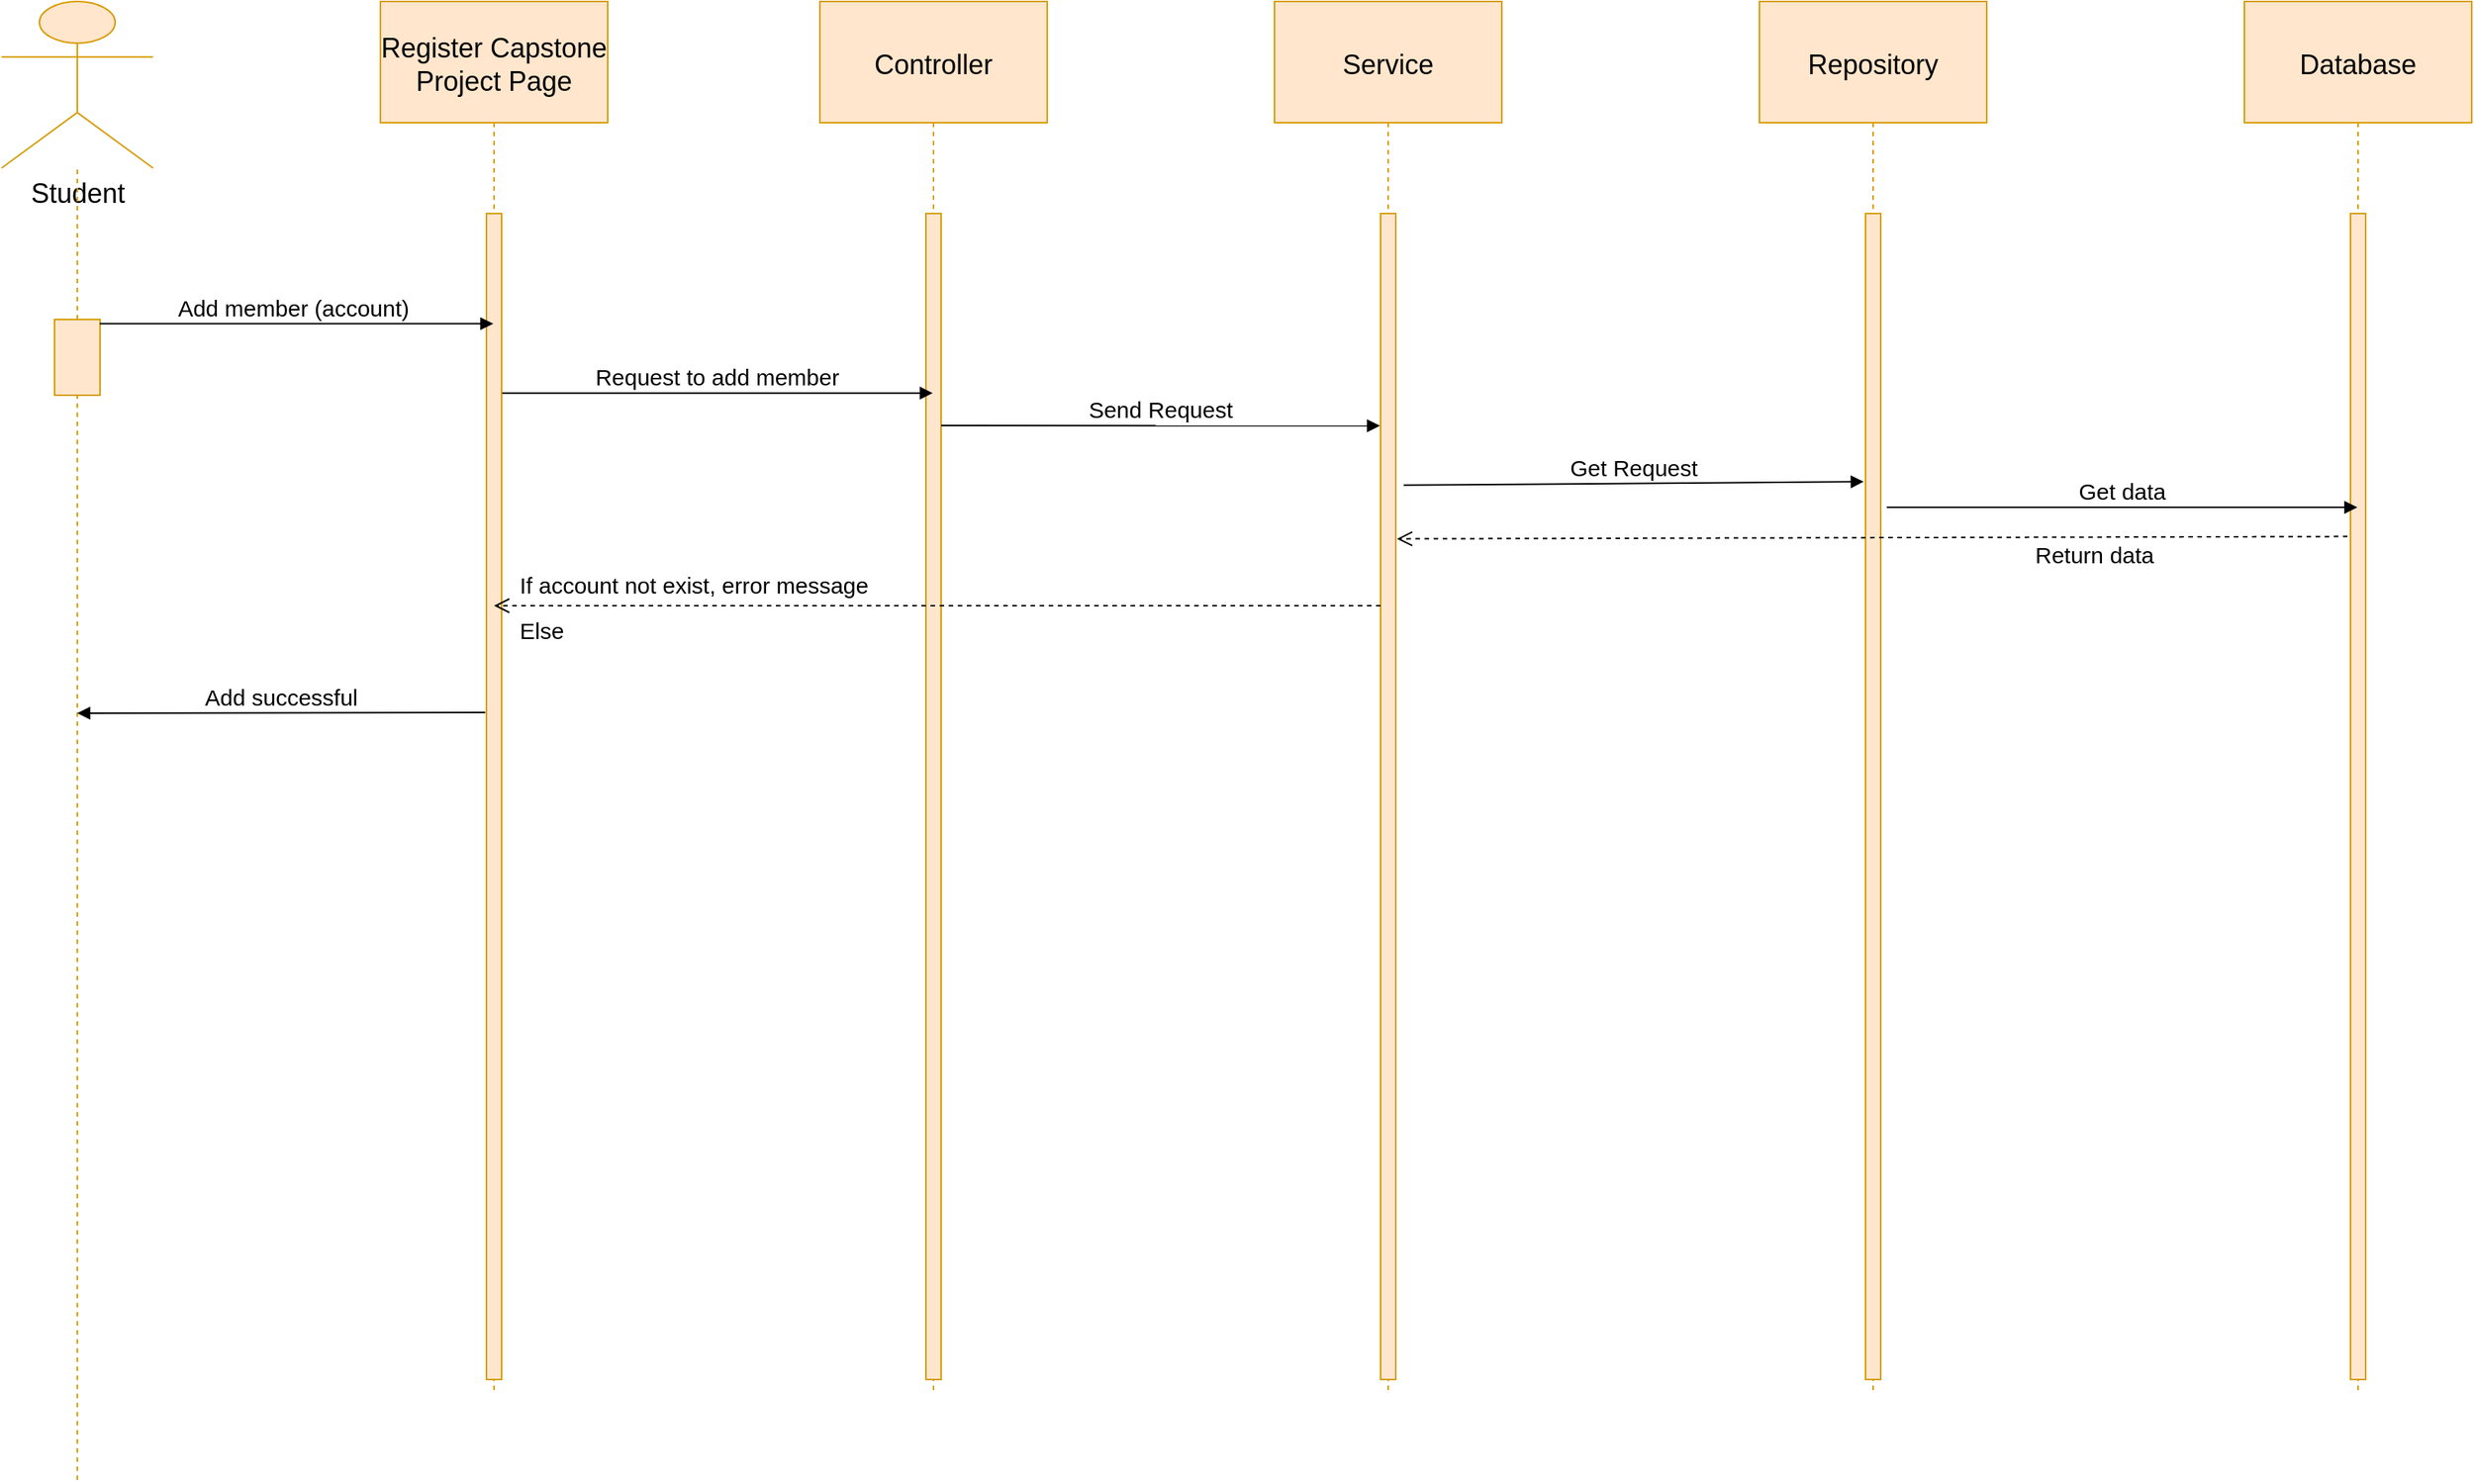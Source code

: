 <mxfile version="14.1.1" type="device"><diagram id="B38-emKecP2r2QD2jeig" name="Page-1"><mxGraphModel dx="2486" dy="1224" grid="1" gridSize="10" guides="1" tooltips="1" connect="1" arrows="1" fold="1" page="1" pageScale="1" pageWidth="3300" pageHeight="4681" math="0" shadow="0"><root><mxCell id="0"/><mxCell id="1" parent="0"/><mxCell id="ShNSa6XF6X81Qhm9antR-3" value="&lt;font style=&quot;font-size: 18px&quot;&gt;Student&lt;br&gt;&lt;/font&gt;" style="shape=umlActor;verticalLabelPosition=bottom;verticalAlign=top;html=1;outlineConnect=0;fillColor=#ffe6cc;strokeColor=#d79b00;" parent="1" vertex="1"><mxGeometry x="70" y="40" width="100" height="110" as="geometry"/></mxCell><mxCell id="ShNSa6XF6X81Qhm9antR-4" value="" style="endArrow=none;dashed=1;html=1;fillColor=#ffe6cc;strokeColor=#d79b00;" parent="1" source="ShNSa6XF6X81Qhm9antR-5" target="ShNSa6XF6X81Qhm9antR-3" edge="1"><mxGeometry width="50" height="50" relative="1" as="geometry"><mxPoint x="120" y="1016.4" as="sourcePoint"/><mxPoint x="900" y="420" as="targetPoint"/></mxGeometry></mxCell><mxCell id="ShNSa6XF6X81Qhm9antR-5" value="" style="rounded=0;whiteSpace=wrap;html=1;fillColor=#ffe6cc;strokeColor=#d79b00;" parent="1" vertex="1"><mxGeometry x="105" y="250" width="30" height="50" as="geometry"/></mxCell><mxCell id="ShNSa6XF6X81Qhm9antR-6" value="" style="endArrow=none;dashed=1;html=1;fillColor=#ffe6cc;strokeColor=#d79b00;" parent="1" target="ShNSa6XF6X81Qhm9antR-5" edge="1"><mxGeometry width="50" height="50" relative="1" as="geometry"><mxPoint x="120" y="1016.4" as="sourcePoint"/><mxPoint x="120" y="150" as="targetPoint"/></mxGeometry></mxCell><mxCell id="ShNSa6XF6X81Qhm9antR-7" value="Register Capstone&#10;Project Page" style="shape=umlLifeline;perimeter=lifelinePerimeter;container=1;collapsible=0;recursiveResize=0;rounded=0;shadow=0;strokeWidth=1;fillColor=#ffe6cc;strokeColor=#d79b00;size=80;fontSize=18;" parent="1" vertex="1"><mxGeometry x="320" y="40" width="150" height="920" as="geometry"/></mxCell><mxCell id="ShNSa6XF6X81Qhm9antR-8" value="" style="points=[];perimeter=orthogonalPerimeter;rounded=0;shadow=0;strokeWidth=1;fillColor=#ffe6cc;strokeColor=#d79b00;" parent="ShNSa6XF6X81Qhm9antR-7" vertex="1"><mxGeometry x="70" y="140" width="10" height="770" as="geometry"/></mxCell><mxCell id="EyevMPBqrBJcLAEIb9HR-1" value="Add successful" style="verticalAlign=bottom;endArrow=block;shadow=0;strokeWidth=1;fontSize=15;exitX=-0.08;exitY=0.428;exitDx=0;exitDy=0;exitPerimeter=0;" edge="1" parent="ShNSa6XF6X81Qhm9antR-7" source="ShNSa6XF6X81Qhm9antR-8"><mxGeometry relative="1" as="geometry"><mxPoint x="380" y="290" as="sourcePoint"/><mxPoint x="-200" y="470" as="targetPoint"/></mxGeometry></mxCell><mxCell id="ShNSa6XF6X81Qhm9antR-9" value="Controller" style="shape=umlLifeline;perimeter=lifelinePerimeter;container=1;collapsible=0;recursiveResize=0;rounded=0;shadow=0;strokeWidth=1;fillColor=#ffe6cc;strokeColor=#d79b00;size=80;fontSize=18;" parent="1" vertex="1"><mxGeometry x="610" y="40" width="150" height="920" as="geometry"/></mxCell><mxCell id="ShNSa6XF6X81Qhm9antR-10" value="" style="points=[];perimeter=orthogonalPerimeter;rounded=0;shadow=0;strokeWidth=1;fillColor=#ffe6cc;strokeColor=#d79b00;" parent="ShNSa6XF6X81Qhm9antR-9" vertex="1"><mxGeometry x="70" y="140" width="10" height="770" as="geometry"/></mxCell><mxCell id="ShNSa6XF6X81Qhm9antR-11" value="Service" style="shape=umlLifeline;perimeter=lifelinePerimeter;container=1;collapsible=0;recursiveResize=0;rounded=0;shadow=0;strokeWidth=1;fillColor=#ffe6cc;strokeColor=#d79b00;size=80;fontSize=18;" parent="1" vertex="1"><mxGeometry x="910" y="40" width="150" height="920" as="geometry"/></mxCell><mxCell id="ShNSa6XF6X81Qhm9antR-12" value="" style="points=[];perimeter=orthogonalPerimeter;rounded=0;shadow=0;strokeWidth=1;fillColor=#ffe6cc;strokeColor=#d79b00;" parent="ShNSa6XF6X81Qhm9antR-11" vertex="1"><mxGeometry x="70" y="140" width="10" height="770" as="geometry"/></mxCell><mxCell id="ShNSa6XF6X81Qhm9antR-13" value="Repository" style="shape=umlLifeline;perimeter=lifelinePerimeter;container=1;collapsible=0;recursiveResize=0;rounded=0;shadow=0;strokeWidth=1;fillColor=#ffe6cc;strokeColor=#d79b00;size=80;fontSize=18;" parent="1" vertex="1"><mxGeometry x="1230" y="40" width="150" height="920" as="geometry"/></mxCell><mxCell id="ShNSa6XF6X81Qhm9antR-14" value="" style="points=[];perimeter=orthogonalPerimeter;rounded=0;shadow=0;strokeWidth=1;fillColor=#ffe6cc;strokeColor=#d79b00;" parent="ShNSa6XF6X81Qhm9antR-13" vertex="1"><mxGeometry x="70" y="140" width="10" height="770" as="geometry"/></mxCell><mxCell id="ShNSa6XF6X81Qhm9antR-15" value="Add member (account) " style="verticalAlign=bottom;endArrow=block;shadow=0;strokeWidth=1;fontSize=15;exitX=0.994;exitY=0.055;exitDx=0;exitDy=0;exitPerimeter=0;" parent="1" source="ShNSa6XF6X81Qhm9antR-5" target="ShNSa6XF6X81Qhm9antR-7" edge="1"><mxGeometry relative="1" as="geometry"><mxPoint x="177" y="280" as="sourcePoint"/><mxPoint x="386.81" y="280.06" as="targetPoint"/></mxGeometry></mxCell><mxCell id="ShNSa6XF6X81Qhm9antR-16" value="Request to add member" style="verticalAlign=bottom;endArrow=block;shadow=0;strokeWidth=1;fontSize=15;exitX=1.04;exitY=0.154;exitDx=0;exitDy=0;exitPerimeter=0;" parent="1" source="ShNSa6XF6X81Qhm9antR-8" target="ShNSa6XF6X81Qhm9antR-9" edge="1"><mxGeometry relative="1" as="geometry"><mxPoint x="400" y="278" as="sourcePoint"/><mxPoint x="396.81" y="290.06" as="targetPoint"/></mxGeometry></mxCell><mxCell id="ShNSa6XF6X81Qhm9antR-17" value="Send Request" style="verticalAlign=bottom;endArrow=block;shadow=0;strokeWidth=1;fontSize=15;entryX=-0.039;entryY=0.182;entryDx=0;entryDy=0;entryPerimeter=0;" parent="1" target="ShNSa6XF6X81Qhm9antR-12" edge="1"><mxGeometry relative="1" as="geometry"><mxPoint x="690" y="320" as="sourcePoint"/><mxPoint x="687.21" y="287.79" as="targetPoint"/></mxGeometry></mxCell><mxCell id="ShNSa6XF6X81Qhm9antR-18" value="Get Request" style="verticalAlign=bottom;endArrow=block;shadow=0;strokeWidth=1;fontSize=15;entryX=-0.119;entryY=0.23;entryDx=0;entryDy=0;entryPerimeter=0;exitX=1.521;exitY=0.233;exitDx=0;exitDy=0;exitPerimeter=0;" parent="1" source="ShNSa6XF6X81Qhm9antR-12" target="ShNSa6XF6X81Qhm9antR-14" edge="1"><mxGeometry relative="1" as="geometry"><mxPoint x="420" y="298" as="sourcePoint"/><mxPoint x="697.21" y="297.79" as="targetPoint"/></mxGeometry></mxCell><mxCell id="ShNSa6XF6X81Qhm9antR-23" value="" style="verticalAlign=bottom;endArrow=open;dashed=1;endSize=8;shadow=0;strokeWidth=1;" parent="1" target="ShNSa6XF6X81Qhm9antR-7" edge="1"><mxGeometry relative="1" as="geometry"><mxPoint x="994.5" y="416.38" as="targetPoint"/><mxPoint x="980" y="439" as="sourcePoint"/></mxGeometry></mxCell><mxCell id="ShNSa6XF6X81Qhm9antR-24" value="&lt;div style=&quot;text-align: center&quot;&gt;&lt;font face=&quot;helvetica&quot;&gt;&lt;span style=&quot;font-size: 15px ; background-color: rgb(255 , 255 , 255)&quot;&gt;If account not exist, error message&lt;/span&gt;&lt;/font&gt;&lt;/div&gt;" style="text;whiteSpace=wrap;html=1;" parent="1" vertex="1"><mxGeometry x="410" y="410" width="240" height="30" as="geometry"/></mxCell><mxCell id="ShNSa6XF6X81Qhm9antR-25" value="&lt;span style=&quot;color: rgb(0 , 0 , 0) ; font-family: &amp;#34;helvetica&amp;#34; ; font-size: 15px ; font-style: normal ; font-weight: 400 ; letter-spacing: normal ; text-align: center ; text-indent: 0px ; text-transform: none ; word-spacing: 0px ; background-color: rgb(255 , 255 , 255) ; display: inline ; float: none&quot;&gt;Else&lt;/span&gt;" style="text;whiteSpace=wrap;html=1;" parent="1" vertex="1"><mxGeometry x="410" y="440" width="240" height="30" as="geometry"/></mxCell><mxCell id="e0j7el3kfOPMY3_jeO5p-1" value="Database" style="shape=umlLifeline;perimeter=lifelinePerimeter;container=1;collapsible=0;recursiveResize=0;rounded=0;shadow=0;strokeWidth=1;fillColor=#ffe6cc;strokeColor=#d79b00;size=80;fontSize=18;" parent="1" vertex="1"><mxGeometry x="1550" y="40" width="150" height="920" as="geometry"/></mxCell><mxCell id="e0j7el3kfOPMY3_jeO5p-2" value="" style="points=[];perimeter=orthogonalPerimeter;rounded=0;shadow=0;strokeWidth=1;fillColor=#ffe6cc;strokeColor=#d79b00;" parent="e0j7el3kfOPMY3_jeO5p-1" vertex="1"><mxGeometry x="70" y="140" width="10" height="770" as="geometry"/></mxCell><mxCell id="e0j7el3kfOPMY3_jeO5p-3" value="Get data" style="verticalAlign=bottom;endArrow=block;shadow=0;strokeWidth=1;fontSize=15;exitX=1.4;exitY=0.252;exitDx=0;exitDy=0;exitPerimeter=0;" parent="1" source="ShNSa6XF6X81Qhm9antR-14" target="e0j7el3kfOPMY3_jeO5p-1" edge="1"><mxGeometry relative="1" as="geometry"><mxPoint x="1005.21" y="369.41" as="sourcePoint"/><mxPoint x="1308.81" y="367.1" as="targetPoint"/></mxGeometry></mxCell><mxCell id="e0j7el3kfOPMY3_jeO5p-4" value="" style="verticalAlign=bottom;endArrow=open;dashed=1;endSize=8;shadow=0;strokeWidth=1;exitX=-0.2;exitY=0.277;exitDx=0;exitDy=0;exitPerimeter=0;entryX=1.08;entryY=0.279;entryDx=0;entryDy=0;entryPerimeter=0;" parent="1" source="e0j7el3kfOPMY3_jeO5p-2" target="ShNSa6XF6X81Qhm9antR-12" edge="1"><mxGeometry relative="1" as="geometry"><mxPoint x="994.5" y="416.38" as="targetPoint"/><mxPoint x="1307.61" y="416.38" as="sourcePoint"/></mxGeometry></mxCell><mxCell id="e0j7el3kfOPMY3_jeO5p-5" value="&lt;span style=&quot;color: rgb(0 , 0 , 0) ; font-family: &amp;#34;helvetica&amp;#34; ; font-size: 15px ; font-style: normal ; font-weight: 400 ; letter-spacing: normal ; text-align: center ; text-indent: 0px ; text-transform: none ; word-spacing: 0px ; background-color: rgb(255 , 255 , 255) ; display: inline ; float: none&quot;&gt;Return data&lt;/span&gt;" style="text;whiteSpace=wrap;html=1;" parent="1" vertex="1"><mxGeometry x="1410" y="390" width="240" height="30" as="geometry"/></mxCell></root></mxGraphModel></diagram></mxfile>
